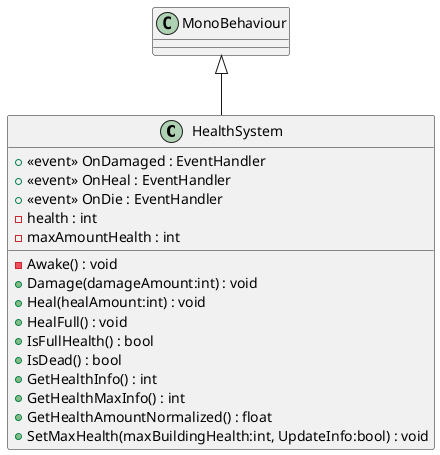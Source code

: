 @startuml
class HealthSystem {
    +  <<event>> OnDamaged : EventHandler 
    +  <<event>> OnHeal : EventHandler 
    +  <<event>> OnDie : EventHandler 
    - health : int
    - maxAmountHealth : int
    - Awake() : void
    + Damage(damageAmount:int) : void
    + Heal(healAmount:int) : void
    + HealFull() : void
    + IsFullHealth() : bool
    + IsDead() : bool
    + GetHealthInfo() : int
    + GetHealthMaxInfo() : int
    + GetHealthAmountNormalized() : float
    + SetMaxHealth(maxBuildingHealth:int, UpdateInfo:bool) : void
}
MonoBehaviour <|-- HealthSystem
@enduml
